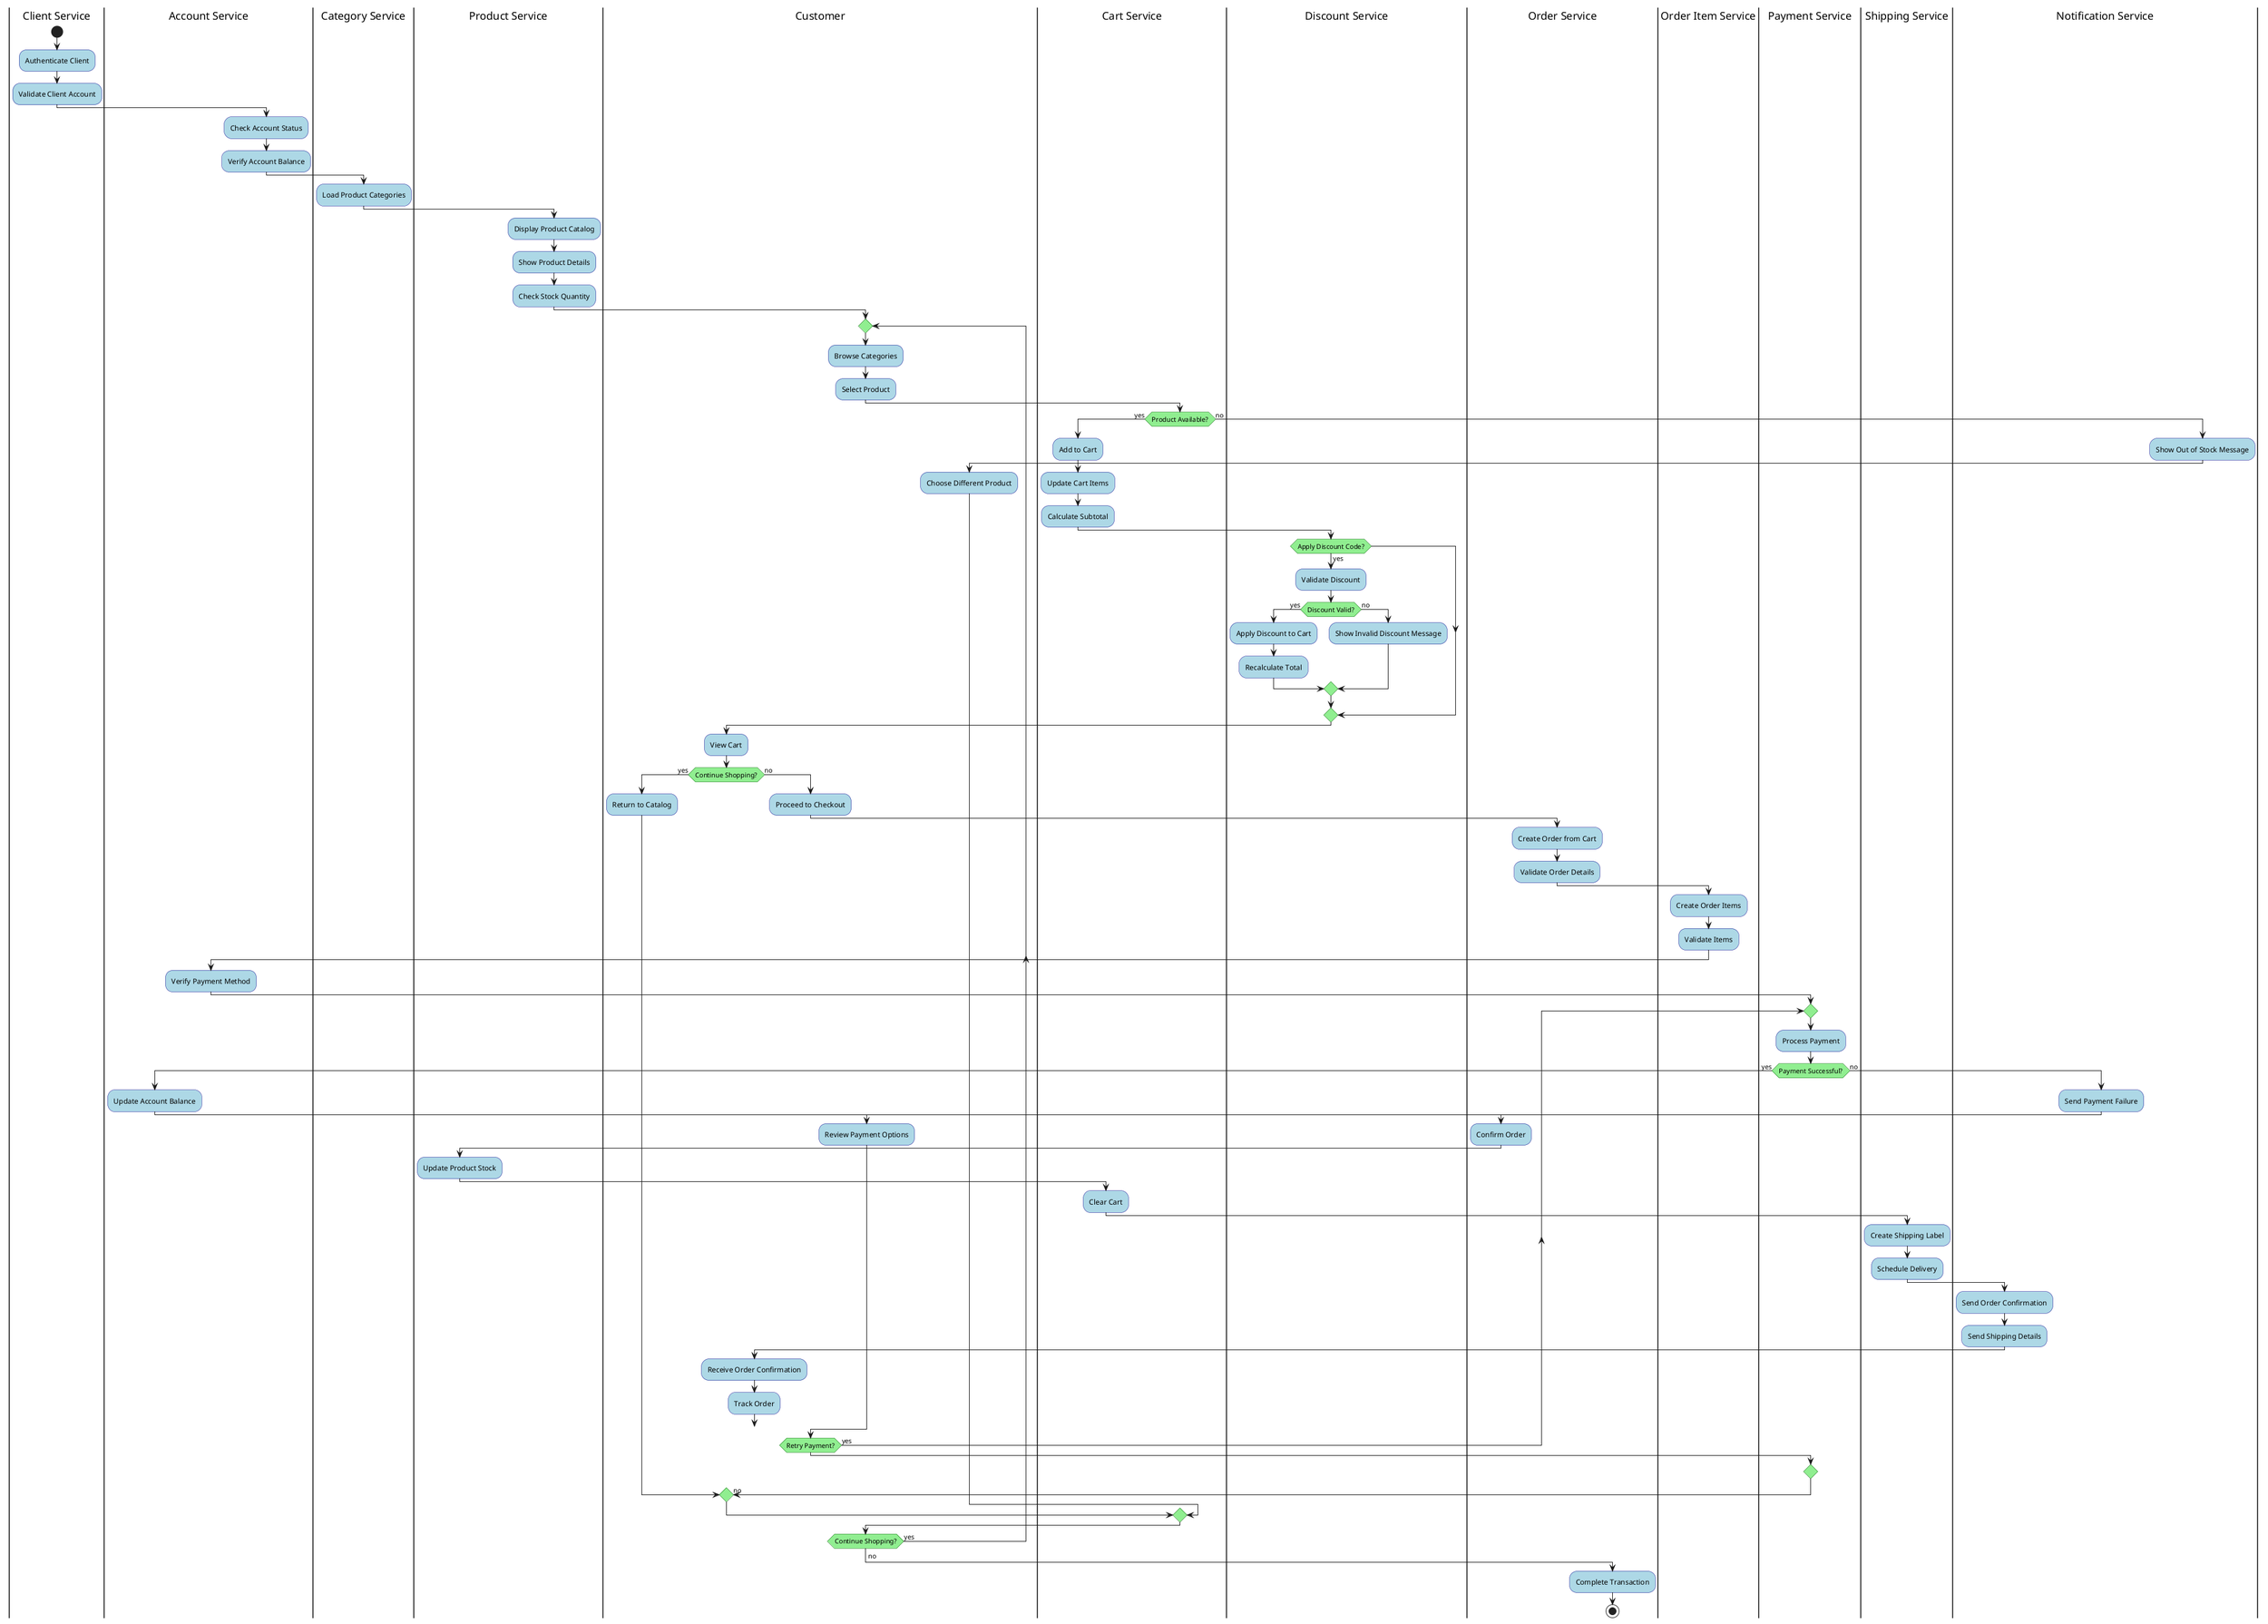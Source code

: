 @startuml
'https://plantuml.com/activity-diagram-beta


skinparam ActivityBackgroundColor LightBlue
skinparam ActivityBorderColor DarkBlue
skinparam ActivityDiamondBackgroundColor LightGreen
skinparam ActivityDiamondBorderColor DarkGreen

|Client Service|
start
:Authenticate Client;
:Validate Client Account;

|Account Service|
:Check Account Status;
:Verify Account Balance;

|Category Service|
:Load Product Categories;

|Product Service|
:Display Product Catalog;
:Show Product Details;
:Check Stock Quantity;

|Customer|
repeat
  :Browse Categories;
  :Select Product;

  |Cart Service|
  if (Product Available?) then (yes)
    :Add to Cart;
    :Update Cart Items;
    :Calculate Subtotal;

    |Discount Service|
    if (Apply Discount Code?) then (yes)
      :Validate Discount;
      if (Discount Valid?) then (yes)
        :Apply Discount to Cart;
        :Recalculate Total;
      else (no)
        :Show Invalid Discount Message;
      endif
    endif

    |Customer|
    :View Cart;

    if (Continue Shopping?) then (yes)
      |Customer|
      :Return to Catalog;
    else (no)
      :Proceed to Checkout;

      |Order Service|
      :Create Order from Cart;
      :Validate Order Details;

      |Order Item Service|
      :Create Order Items;
      :Validate Items;

      |Account Service|
      :Verify Payment Method;

      |Payment Service|
      repeat
        :Process Payment;
        if (Payment Successful?) then (yes)

          |Account Service|
          :Update Account Balance;

          |Order Service|
          :Confirm Order;

          |Product Service|
          :Update Product Stock;

          |Cart Service|
          :Clear Cart;

          |Shipping Service|
          :Create Shipping Label;
          :Schedule Delivery;

          |Notification Service|
          :Send Order Confirmation;
          :Send Shipping Details;

          |Customer|
          :Receive Order Confirmation;
          :Track Order;
          break

        else (no)
          |Notification Service|
          :Send Payment Failure;

          |Customer|
          :Review Payment Options;
        endif
      repeat while (Retry Payment?) is (yes)
      ->no;
    endif

  else (no)
    |Notification Service|
    :Show Out of Stock Message;

    |Customer|
    :Choose Different Product;
  endif

repeat while (Continue Shopping?) is (yes)
->no;

|Order Service|
:Complete Transaction;

stop

@enduml
